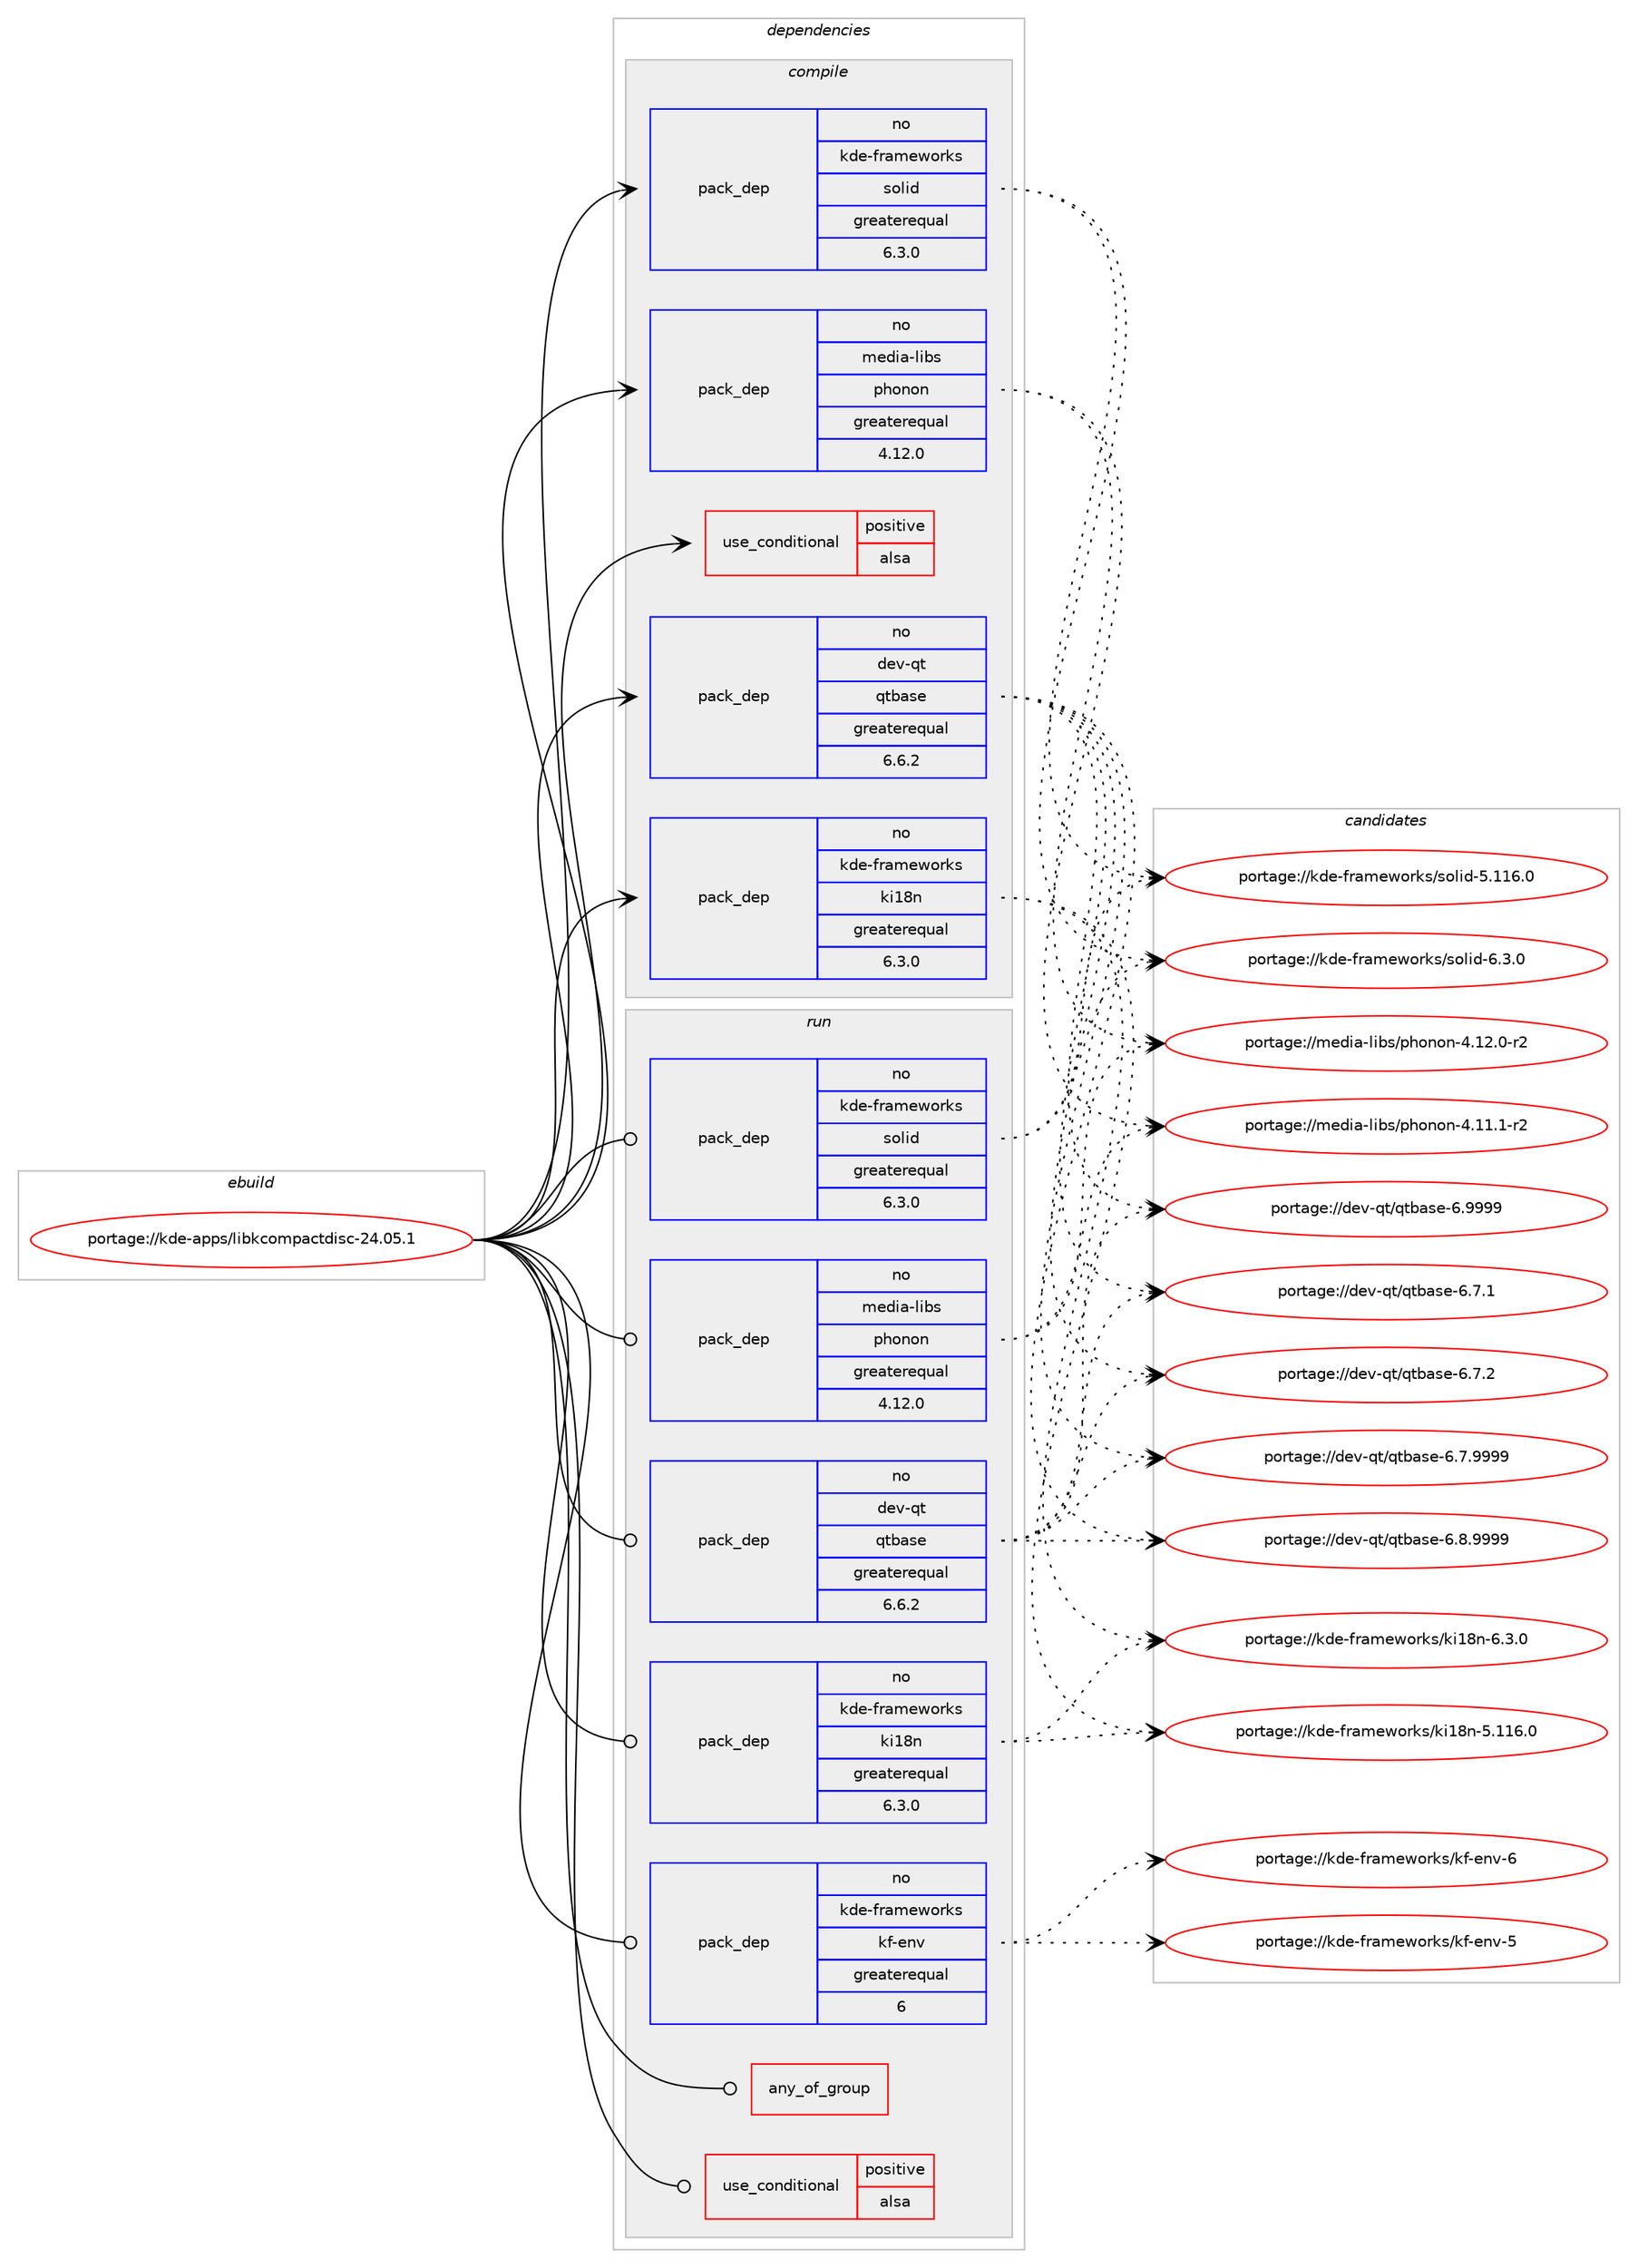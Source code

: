 digraph prolog {

# *************
# Graph options
# *************

newrank=true;
concentrate=true;
compound=true;
graph [rankdir=LR,fontname=Helvetica,fontsize=10,ranksep=1.5];#, ranksep=2.5, nodesep=0.2];
edge  [arrowhead=vee];
node  [fontname=Helvetica,fontsize=10];

# **********
# The ebuild
# **********

subgraph cluster_leftcol {
color=gray;
rank=same;
label=<<i>ebuild</i>>;
id [label="portage://kde-apps/libkcompactdisc-24.05.1", color=red, width=4, href="../kde-apps/libkcompactdisc-24.05.1.svg"];
}

# ****************
# The dependencies
# ****************

subgraph cluster_midcol {
color=gray;
label=<<i>dependencies</i>>;
subgraph cluster_compile {
fillcolor="#eeeeee";
style=filled;
label=<<i>compile</i>>;
subgraph cond65980 {
dependency133378 [label=<<TABLE BORDER="0" CELLBORDER="1" CELLSPACING="0" CELLPADDING="4"><TR><TD ROWSPAN="3" CELLPADDING="10">use_conditional</TD></TR><TR><TD>positive</TD></TR><TR><TD>alsa</TD></TR></TABLE>>, shape=none, color=red];
# *** BEGIN UNKNOWN DEPENDENCY TYPE (TODO) ***
# dependency133378 -> package_dependency(portage://kde-apps/libkcompactdisc-24.05.1,install,no,media-libs,alsa-lib,none,[,,],[],[])
# *** END UNKNOWN DEPENDENCY TYPE (TODO) ***

}
id:e -> dependency133378:w [weight=20,style="solid",arrowhead="vee"];
subgraph pack65478 {
dependency133379 [label=<<TABLE BORDER="0" CELLBORDER="1" CELLSPACING="0" CELLPADDING="4" WIDTH="220"><TR><TD ROWSPAN="6" CELLPADDING="30">pack_dep</TD></TR><TR><TD WIDTH="110">no</TD></TR><TR><TD>dev-qt</TD></TR><TR><TD>qtbase</TD></TR><TR><TD>greaterequal</TD></TR><TR><TD>6.6.2</TD></TR></TABLE>>, shape=none, color=blue];
}
id:e -> dependency133379:w [weight=20,style="solid",arrowhead="vee"];
# *** BEGIN UNKNOWN DEPENDENCY TYPE (TODO) ***
# id -> package_dependency(portage://kde-apps/libkcompactdisc-24.05.1,install,no,dev-qt,qtbase,none,[,,],[slot(6)],[])
# *** END UNKNOWN DEPENDENCY TYPE (TODO) ***

subgraph pack65479 {
dependency133380 [label=<<TABLE BORDER="0" CELLBORDER="1" CELLSPACING="0" CELLPADDING="4" WIDTH="220"><TR><TD ROWSPAN="6" CELLPADDING="30">pack_dep</TD></TR><TR><TD WIDTH="110">no</TD></TR><TR><TD>kde-frameworks</TD></TR><TR><TD>ki18n</TD></TR><TR><TD>greaterequal</TD></TR><TR><TD>6.3.0</TD></TR></TABLE>>, shape=none, color=blue];
}
id:e -> dependency133380:w [weight=20,style="solid",arrowhead="vee"];
subgraph pack65480 {
dependency133381 [label=<<TABLE BORDER="0" CELLBORDER="1" CELLSPACING="0" CELLPADDING="4" WIDTH="220"><TR><TD ROWSPAN="6" CELLPADDING="30">pack_dep</TD></TR><TR><TD WIDTH="110">no</TD></TR><TR><TD>kde-frameworks</TD></TR><TR><TD>solid</TD></TR><TR><TD>greaterequal</TD></TR><TR><TD>6.3.0</TD></TR></TABLE>>, shape=none, color=blue];
}
id:e -> dependency133381:w [weight=20,style="solid",arrowhead="vee"];
subgraph pack65481 {
dependency133382 [label=<<TABLE BORDER="0" CELLBORDER="1" CELLSPACING="0" CELLPADDING="4" WIDTH="220"><TR><TD ROWSPAN="6" CELLPADDING="30">pack_dep</TD></TR><TR><TD WIDTH="110">no</TD></TR><TR><TD>media-libs</TD></TR><TR><TD>phonon</TD></TR><TR><TD>greaterequal</TD></TR><TR><TD>4.12.0</TD></TR></TABLE>>, shape=none, color=blue];
}
id:e -> dependency133382:w [weight=20,style="solid",arrowhead="vee"];
}
subgraph cluster_compileandrun {
fillcolor="#eeeeee";
style=filled;
label=<<i>compile and run</i>>;
}
subgraph cluster_run {
fillcolor="#eeeeee";
style=filled;
label=<<i>run</i>>;
subgraph any1768 {
dependency133383 [label=<<TABLE BORDER="0" CELLBORDER="1" CELLSPACING="0" CELLPADDING="4"><TR><TD CELLPADDING="10">any_of_group</TD></TR></TABLE>>, shape=none, color=red];# *** BEGIN UNKNOWN DEPENDENCY TYPE (TODO) ***
# dependency133383 -> package_dependency(portage://kde-apps/libkcompactdisc-24.05.1,run,no,kde-frameworks,breeze-icons,none,[,,],any_different_slot,[])
# *** END UNKNOWN DEPENDENCY TYPE (TODO) ***

# *** BEGIN UNKNOWN DEPENDENCY TYPE (TODO) ***
# dependency133383 -> package_dependency(portage://kde-apps/libkcompactdisc-24.05.1,run,no,kde-frameworks,oxygen-icons,none,[,,],any_different_slot,[])
# *** END UNKNOWN DEPENDENCY TYPE (TODO) ***

}
id:e -> dependency133383:w [weight=20,style="solid",arrowhead="odot"];
subgraph cond65981 {
dependency133384 [label=<<TABLE BORDER="0" CELLBORDER="1" CELLSPACING="0" CELLPADDING="4"><TR><TD ROWSPAN="3" CELLPADDING="10">use_conditional</TD></TR><TR><TD>positive</TD></TR><TR><TD>alsa</TD></TR></TABLE>>, shape=none, color=red];
# *** BEGIN UNKNOWN DEPENDENCY TYPE (TODO) ***
# dependency133384 -> package_dependency(portage://kde-apps/libkcompactdisc-24.05.1,run,no,media-libs,alsa-lib,none,[,,],[],[])
# *** END UNKNOWN DEPENDENCY TYPE (TODO) ***

}
id:e -> dependency133384:w [weight=20,style="solid",arrowhead="odot"];
subgraph pack65482 {
dependency133385 [label=<<TABLE BORDER="0" CELLBORDER="1" CELLSPACING="0" CELLPADDING="4" WIDTH="220"><TR><TD ROWSPAN="6" CELLPADDING="30">pack_dep</TD></TR><TR><TD WIDTH="110">no</TD></TR><TR><TD>dev-qt</TD></TR><TR><TD>qtbase</TD></TR><TR><TD>greaterequal</TD></TR><TR><TD>6.6.2</TD></TR></TABLE>>, shape=none, color=blue];
}
id:e -> dependency133385:w [weight=20,style="solid",arrowhead="odot"];
# *** BEGIN UNKNOWN DEPENDENCY TYPE (TODO) ***
# id -> package_dependency(portage://kde-apps/libkcompactdisc-24.05.1,run,no,dev-qt,qtbase,none,[,,],[slot(6)],[])
# *** END UNKNOWN DEPENDENCY TYPE (TODO) ***

subgraph pack65483 {
dependency133386 [label=<<TABLE BORDER="0" CELLBORDER="1" CELLSPACING="0" CELLPADDING="4" WIDTH="220"><TR><TD ROWSPAN="6" CELLPADDING="30">pack_dep</TD></TR><TR><TD WIDTH="110">no</TD></TR><TR><TD>kde-frameworks</TD></TR><TR><TD>kf-env</TD></TR><TR><TD>greaterequal</TD></TR><TR><TD>6</TD></TR></TABLE>>, shape=none, color=blue];
}
id:e -> dependency133386:w [weight=20,style="solid",arrowhead="odot"];
subgraph pack65484 {
dependency133387 [label=<<TABLE BORDER="0" CELLBORDER="1" CELLSPACING="0" CELLPADDING="4" WIDTH="220"><TR><TD ROWSPAN="6" CELLPADDING="30">pack_dep</TD></TR><TR><TD WIDTH="110">no</TD></TR><TR><TD>kde-frameworks</TD></TR><TR><TD>ki18n</TD></TR><TR><TD>greaterequal</TD></TR><TR><TD>6.3.0</TD></TR></TABLE>>, shape=none, color=blue];
}
id:e -> dependency133387:w [weight=20,style="solid",arrowhead="odot"];
subgraph pack65485 {
dependency133388 [label=<<TABLE BORDER="0" CELLBORDER="1" CELLSPACING="0" CELLPADDING="4" WIDTH="220"><TR><TD ROWSPAN="6" CELLPADDING="30">pack_dep</TD></TR><TR><TD WIDTH="110">no</TD></TR><TR><TD>kde-frameworks</TD></TR><TR><TD>solid</TD></TR><TR><TD>greaterequal</TD></TR><TR><TD>6.3.0</TD></TR></TABLE>>, shape=none, color=blue];
}
id:e -> dependency133388:w [weight=20,style="solid",arrowhead="odot"];
subgraph pack65486 {
dependency133389 [label=<<TABLE BORDER="0" CELLBORDER="1" CELLSPACING="0" CELLPADDING="4" WIDTH="220"><TR><TD ROWSPAN="6" CELLPADDING="30">pack_dep</TD></TR><TR><TD WIDTH="110">no</TD></TR><TR><TD>media-libs</TD></TR><TR><TD>phonon</TD></TR><TR><TD>greaterequal</TD></TR><TR><TD>4.12.0</TD></TR></TABLE>>, shape=none, color=blue];
}
id:e -> dependency133389:w [weight=20,style="solid",arrowhead="odot"];
# *** BEGIN UNKNOWN DEPENDENCY TYPE (TODO) ***
# id -> package_dependency(portage://kde-apps/libkcompactdisc-24.05.1,run,weak,kde-apps,libkcompactdisc,none,[,,],[slot(5)],[use(disable(kf6compat),negative)])
# *** END UNKNOWN DEPENDENCY TYPE (TODO) ***

}
}

# **************
# The candidates
# **************

subgraph cluster_choices {
rank=same;
color=gray;
label=<<i>candidates</i>>;

subgraph choice65478 {
color=black;
nodesep=1;
choice10010111845113116471131169897115101455446554649 [label="portage://dev-qt/qtbase-6.7.1", color=red, width=4,href="../dev-qt/qtbase-6.7.1.svg"];
choice10010111845113116471131169897115101455446554650 [label="portage://dev-qt/qtbase-6.7.2", color=red, width=4,href="../dev-qt/qtbase-6.7.2.svg"];
choice10010111845113116471131169897115101455446554657575757 [label="portage://dev-qt/qtbase-6.7.9999", color=red, width=4,href="../dev-qt/qtbase-6.7.9999.svg"];
choice10010111845113116471131169897115101455446564657575757 [label="portage://dev-qt/qtbase-6.8.9999", color=red, width=4,href="../dev-qt/qtbase-6.8.9999.svg"];
choice1001011184511311647113116989711510145544657575757 [label="portage://dev-qt/qtbase-6.9999", color=red, width=4,href="../dev-qt/qtbase-6.9999.svg"];
dependency133379:e -> choice10010111845113116471131169897115101455446554649:w [style=dotted,weight="100"];
dependency133379:e -> choice10010111845113116471131169897115101455446554650:w [style=dotted,weight="100"];
dependency133379:e -> choice10010111845113116471131169897115101455446554657575757:w [style=dotted,weight="100"];
dependency133379:e -> choice10010111845113116471131169897115101455446564657575757:w [style=dotted,weight="100"];
dependency133379:e -> choice1001011184511311647113116989711510145544657575757:w [style=dotted,weight="100"];
}
subgraph choice65479 {
color=black;
nodesep=1;
choice10710010145102114971091011191111141071154710710549561104553464949544648 [label="portage://kde-frameworks/ki18n-5.116.0", color=red, width=4,href="../kde-frameworks/ki18n-5.116.0.svg"];
choice1071001014510211497109101119111114107115471071054956110455446514648 [label="portage://kde-frameworks/ki18n-6.3.0", color=red, width=4,href="../kde-frameworks/ki18n-6.3.0.svg"];
dependency133380:e -> choice10710010145102114971091011191111141071154710710549561104553464949544648:w [style=dotted,weight="100"];
dependency133380:e -> choice1071001014510211497109101119111114107115471071054956110455446514648:w [style=dotted,weight="100"];
}
subgraph choice65480 {
color=black;
nodesep=1;
choice1071001014510211497109101119111114107115471151111081051004553464949544648 [label="portage://kde-frameworks/solid-5.116.0", color=red, width=4,href="../kde-frameworks/solid-5.116.0.svg"];
choice107100101451021149710910111911111410711547115111108105100455446514648 [label="portage://kde-frameworks/solid-6.3.0", color=red, width=4,href="../kde-frameworks/solid-6.3.0.svg"];
dependency133381:e -> choice1071001014510211497109101119111114107115471151111081051004553464949544648:w [style=dotted,weight="100"];
dependency133381:e -> choice107100101451021149710910111911111410711547115111108105100455446514648:w [style=dotted,weight="100"];
}
subgraph choice65481 {
color=black;
nodesep=1;
choice10910110010597451081059811547112104111110111110455246494946494511450 [label="portage://media-libs/phonon-4.11.1-r2", color=red, width=4,href="../media-libs/phonon-4.11.1-r2.svg"];
choice10910110010597451081059811547112104111110111110455246495046484511450 [label="portage://media-libs/phonon-4.12.0-r2", color=red, width=4,href="../media-libs/phonon-4.12.0-r2.svg"];
dependency133382:e -> choice10910110010597451081059811547112104111110111110455246494946494511450:w [style=dotted,weight="100"];
dependency133382:e -> choice10910110010597451081059811547112104111110111110455246495046484511450:w [style=dotted,weight="100"];
}
subgraph choice65482 {
color=black;
nodesep=1;
choice10010111845113116471131169897115101455446554649 [label="portage://dev-qt/qtbase-6.7.1", color=red, width=4,href="../dev-qt/qtbase-6.7.1.svg"];
choice10010111845113116471131169897115101455446554650 [label="portage://dev-qt/qtbase-6.7.2", color=red, width=4,href="../dev-qt/qtbase-6.7.2.svg"];
choice10010111845113116471131169897115101455446554657575757 [label="portage://dev-qt/qtbase-6.7.9999", color=red, width=4,href="../dev-qt/qtbase-6.7.9999.svg"];
choice10010111845113116471131169897115101455446564657575757 [label="portage://dev-qt/qtbase-6.8.9999", color=red, width=4,href="../dev-qt/qtbase-6.8.9999.svg"];
choice1001011184511311647113116989711510145544657575757 [label="portage://dev-qt/qtbase-6.9999", color=red, width=4,href="../dev-qt/qtbase-6.9999.svg"];
dependency133385:e -> choice10010111845113116471131169897115101455446554649:w [style=dotted,weight="100"];
dependency133385:e -> choice10010111845113116471131169897115101455446554650:w [style=dotted,weight="100"];
dependency133385:e -> choice10010111845113116471131169897115101455446554657575757:w [style=dotted,weight="100"];
dependency133385:e -> choice10010111845113116471131169897115101455446564657575757:w [style=dotted,weight="100"];
dependency133385:e -> choice1001011184511311647113116989711510145544657575757:w [style=dotted,weight="100"];
}
subgraph choice65483 {
color=black;
nodesep=1;
choice107100101451021149710910111911111410711547107102451011101184553 [label="portage://kde-frameworks/kf-env-5", color=red, width=4,href="../kde-frameworks/kf-env-5.svg"];
choice107100101451021149710910111911111410711547107102451011101184554 [label="portage://kde-frameworks/kf-env-6", color=red, width=4,href="../kde-frameworks/kf-env-6.svg"];
dependency133386:e -> choice107100101451021149710910111911111410711547107102451011101184553:w [style=dotted,weight="100"];
dependency133386:e -> choice107100101451021149710910111911111410711547107102451011101184554:w [style=dotted,weight="100"];
}
subgraph choice65484 {
color=black;
nodesep=1;
choice10710010145102114971091011191111141071154710710549561104553464949544648 [label="portage://kde-frameworks/ki18n-5.116.0", color=red, width=4,href="../kde-frameworks/ki18n-5.116.0.svg"];
choice1071001014510211497109101119111114107115471071054956110455446514648 [label="portage://kde-frameworks/ki18n-6.3.0", color=red, width=4,href="../kde-frameworks/ki18n-6.3.0.svg"];
dependency133387:e -> choice10710010145102114971091011191111141071154710710549561104553464949544648:w [style=dotted,weight="100"];
dependency133387:e -> choice1071001014510211497109101119111114107115471071054956110455446514648:w [style=dotted,weight="100"];
}
subgraph choice65485 {
color=black;
nodesep=1;
choice1071001014510211497109101119111114107115471151111081051004553464949544648 [label="portage://kde-frameworks/solid-5.116.0", color=red, width=4,href="../kde-frameworks/solid-5.116.0.svg"];
choice107100101451021149710910111911111410711547115111108105100455446514648 [label="portage://kde-frameworks/solid-6.3.0", color=red, width=4,href="../kde-frameworks/solid-6.3.0.svg"];
dependency133388:e -> choice1071001014510211497109101119111114107115471151111081051004553464949544648:w [style=dotted,weight="100"];
dependency133388:e -> choice107100101451021149710910111911111410711547115111108105100455446514648:w [style=dotted,weight="100"];
}
subgraph choice65486 {
color=black;
nodesep=1;
choice10910110010597451081059811547112104111110111110455246494946494511450 [label="portage://media-libs/phonon-4.11.1-r2", color=red, width=4,href="../media-libs/phonon-4.11.1-r2.svg"];
choice10910110010597451081059811547112104111110111110455246495046484511450 [label="portage://media-libs/phonon-4.12.0-r2", color=red, width=4,href="../media-libs/phonon-4.12.0-r2.svg"];
dependency133389:e -> choice10910110010597451081059811547112104111110111110455246494946494511450:w [style=dotted,weight="100"];
dependency133389:e -> choice10910110010597451081059811547112104111110111110455246495046484511450:w [style=dotted,weight="100"];
}
}

}
